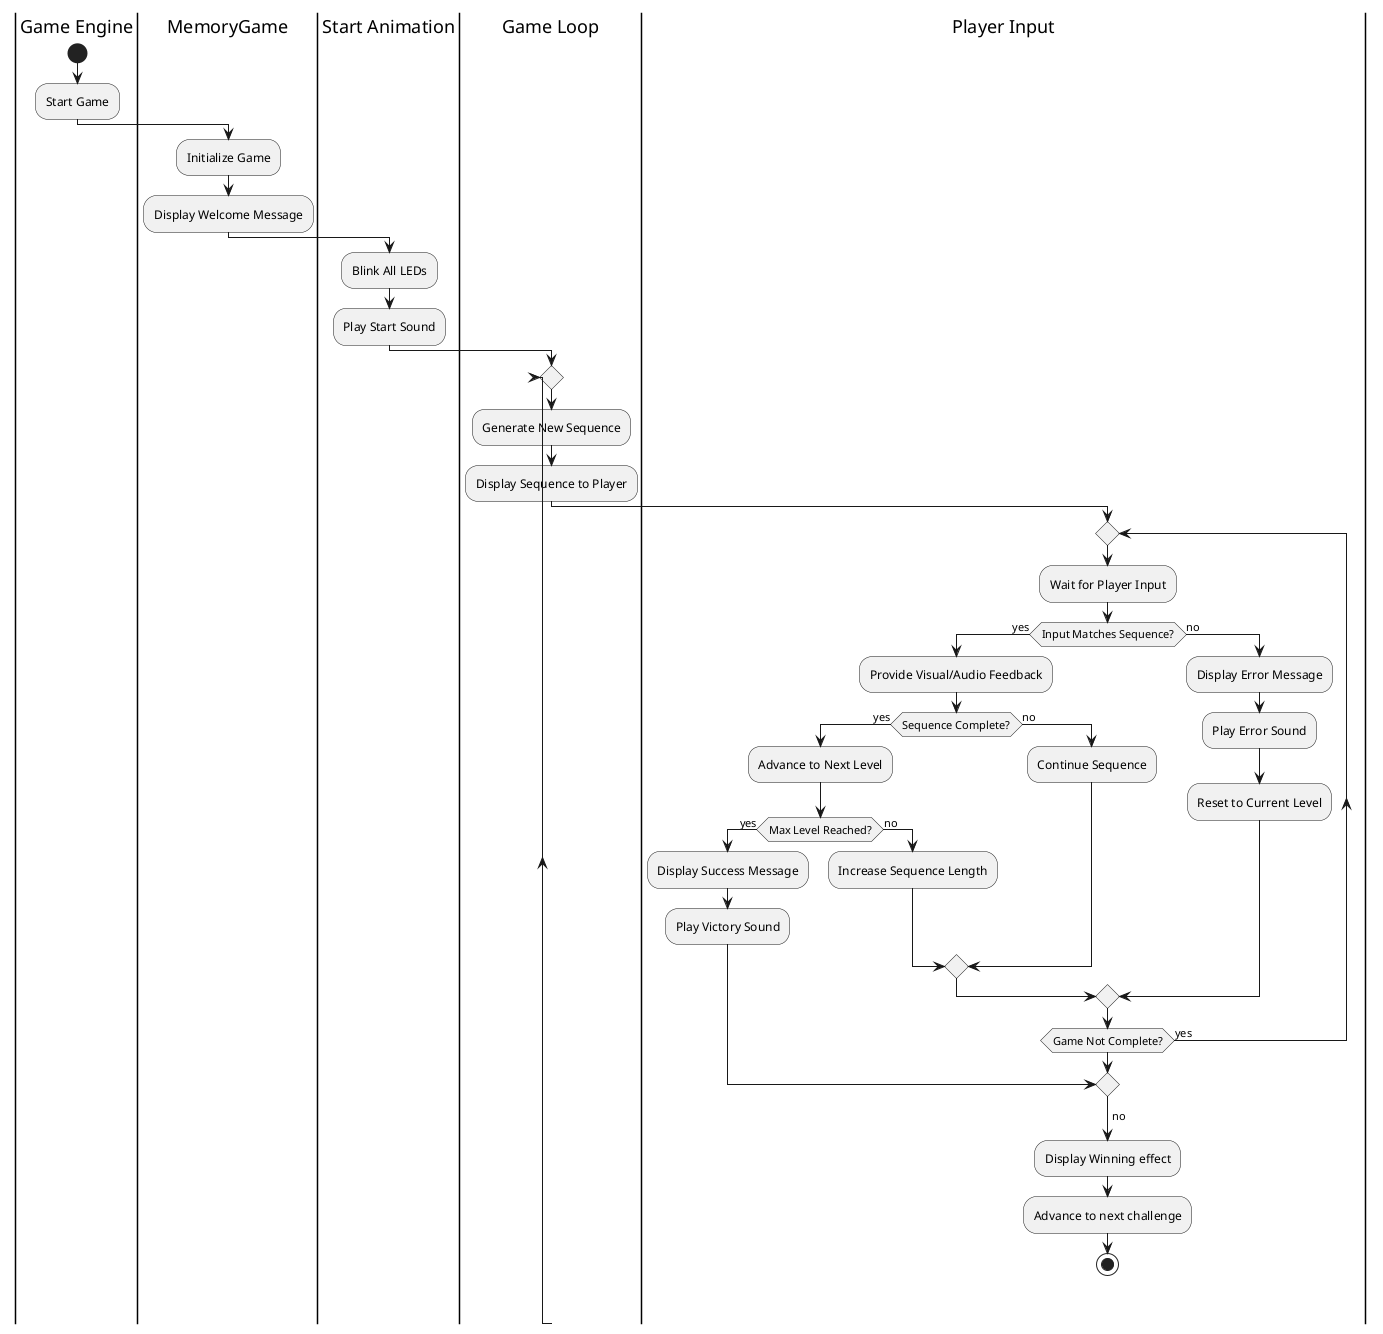 @startuml MemoryGame Activity Diagram

|Game Engine|
start
:Start Game;

|MemoryGame|
:Initialize Game;
:Display Welcome Message;

|Start Animation|
:Blink All LEDs;
:Play Start Sound;

|Game Loop|
repeat
  :Generate New Sequence;
  :Display Sequence to Player;
  
  |Player Input|
  repeat
    :Wait for Player Input;
    if (Input Matches Sequence?) then (yes)
      :Provide Visual/Audio Feedback;
      if (Sequence Complete?) then (yes)
        :Advance to Next Level;
        if (Max Level Reached?) then (yes)
          :Display Success Message;
          :Play Victory Sound;
          break
        else (no)
          :Increase Sequence Length;
        endif
      else (no)
        :Continue Sequence;
      endif
    else (no)
      :Display Error Message;
      :Play Error Sound;
      :Reset to Current Level;
    endif
  repeat while (Game Not Complete?) is (yes)
  ->no;
  
  :Display Winning effect;
  :Advance to next challenge;
stop

@enduml 
